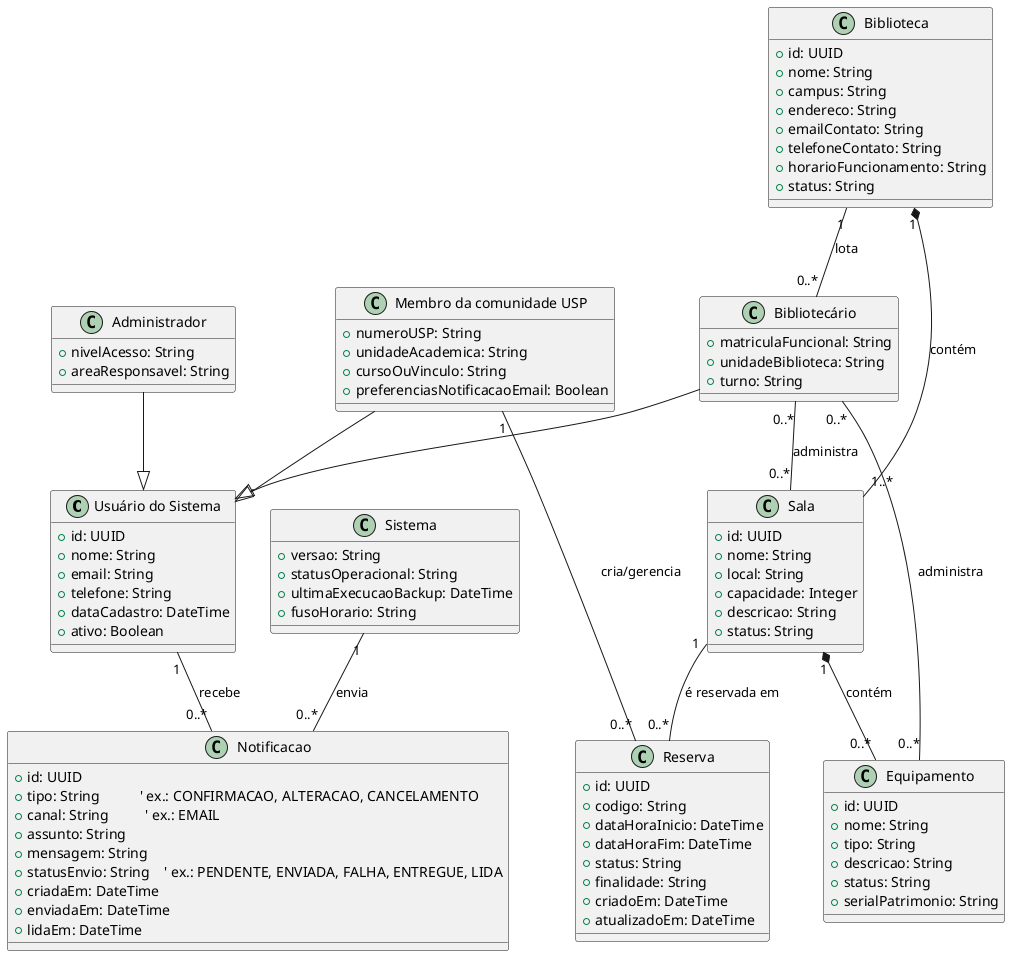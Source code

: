 @startuml diagramaClasses - biblioteca

' Diagrama de Classes — acrescentada a classe Notificação (envio pelo Sistema aos usuários)

class "Usuário do Sistema" as UsuarioDoSistema {
  +id: UUID
  +nome: String
  +email: String
  +telefone: String
  +dataCadastro: DateTime
  +ativo: Boolean
}

class "Membro da comunidade USP" as MembroDaComunidadeUSP {
  +numeroUSP: String
  +unidadeAcademica: String
  +cursoOuVinculo: String
  +preferenciasNotificacaoEmail: Boolean
}

class "Bibliotecário" as Bibliotecario {
  +matriculaFuncional: String
  +unidadeBiblioteca: String
  +turno: String
}

class "Administrador" as Administrador {
  +nivelAcesso: String
  +areaResponsavel: String
}

class "Sistema" as Sistema {
  +versao: String
  +statusOperacional: String
  +ultimaExecucaoBackup: DateTime
  +fusoHorario: String
}

class Biblioteca {
  +id: UUID
  +nome: String
  +campus: String
  +endereco: String
  +emailContato: String
  +telefoneContato: String
  +horarioFuncionamento: String
  +status: String
}

class Sala {
  +id: UUID
  +nome: String
  +local: String
  +capacidade: Integer
  +descricao: String
  +status: String
}

class Reserva {
  +id: UUID
  +codigo: String
  +dataHoraInicio: DateTime
  +dataHoraFim: DateTime
  +status: String
  +finalidade: String
  +criadoEm: DateTime
  +atualizadoEm: DateTime
}

class Equipamento {
  +id: UUID
  +nome: String
  +tipo: String
  +descricao: String
  +status: String
  +serialPatrimonio: String
}

class Notificacao {
  +id: UUID
  +tipo: String           ' ex.: CONFIRMACAO, ALTERACAO, CANCELAMENTO
  +canal: String          ' ex.: EMAIL
  +assunto: String
  +mensagem: String
  +statusEnvio: String    ' ex.: PENDENTE, ENVIADA, FALHA, ENTREGUE, LIDA
  +criadaEm: DateTime
  +enviadaEm: DateTime
  +lidaEm: DateTime
}

' Heranças (atores)
MembroDaComunidadeUSP --|> UsuarioDoSistema
Bibliotecario --|> UsuarioDoSistema
Administrador --|> UsuarioDoSistema

' Relações de domínio com multiplicidades (existentes)
Biblioteca "1" *-- "1..*" Sala : contém
Biblioteca "1" -- "0..*" Bibliotecario : lota
MembroDaComunidadeUSP "1" -- "0..*" Reserva : cria/gerencia
Sala "1" -- "0..*" Reserva : é reservada em
Sala "1" *-- "0..*" Equipamento : contém
Bibliotecario "0..*" -- "0..*" Sala : administra
Bibliotecario "0..*" -- "0..*" Equipamento : administra

' Novas relações de Notificação (Sistema envia para usuários)
Sistema "1" -- "0..*" Notificacao : envia
UsuarioDoSistema "1" -- "0..*" Notificacao : recebe
@enduml
